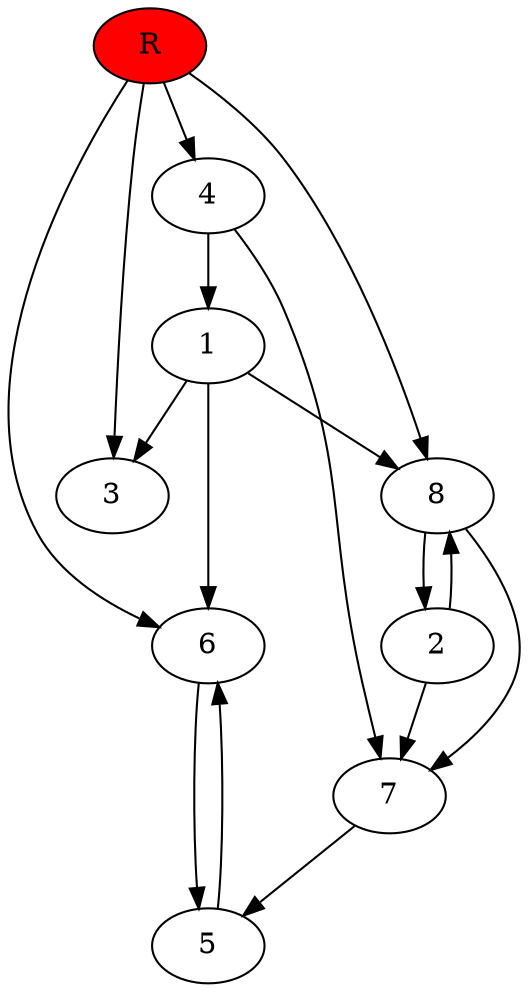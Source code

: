 digraph prb38899 {
	1
	2
	3
	4
	5
	6
	7
	8
	R [fillcolor="#ff0000" style=filled]
	1 -> 3
	1 -> 6
	1 -> 8
	2 -> 7
	2 -> 8
	4 -> 1
	4 -> 7
	5 -> 6
	6 -> 5
	7 -> 5
	8 -> 2
	8 -> 7
	R -> 3
	R -> 4
	R -> 6
	R -> 8
}
